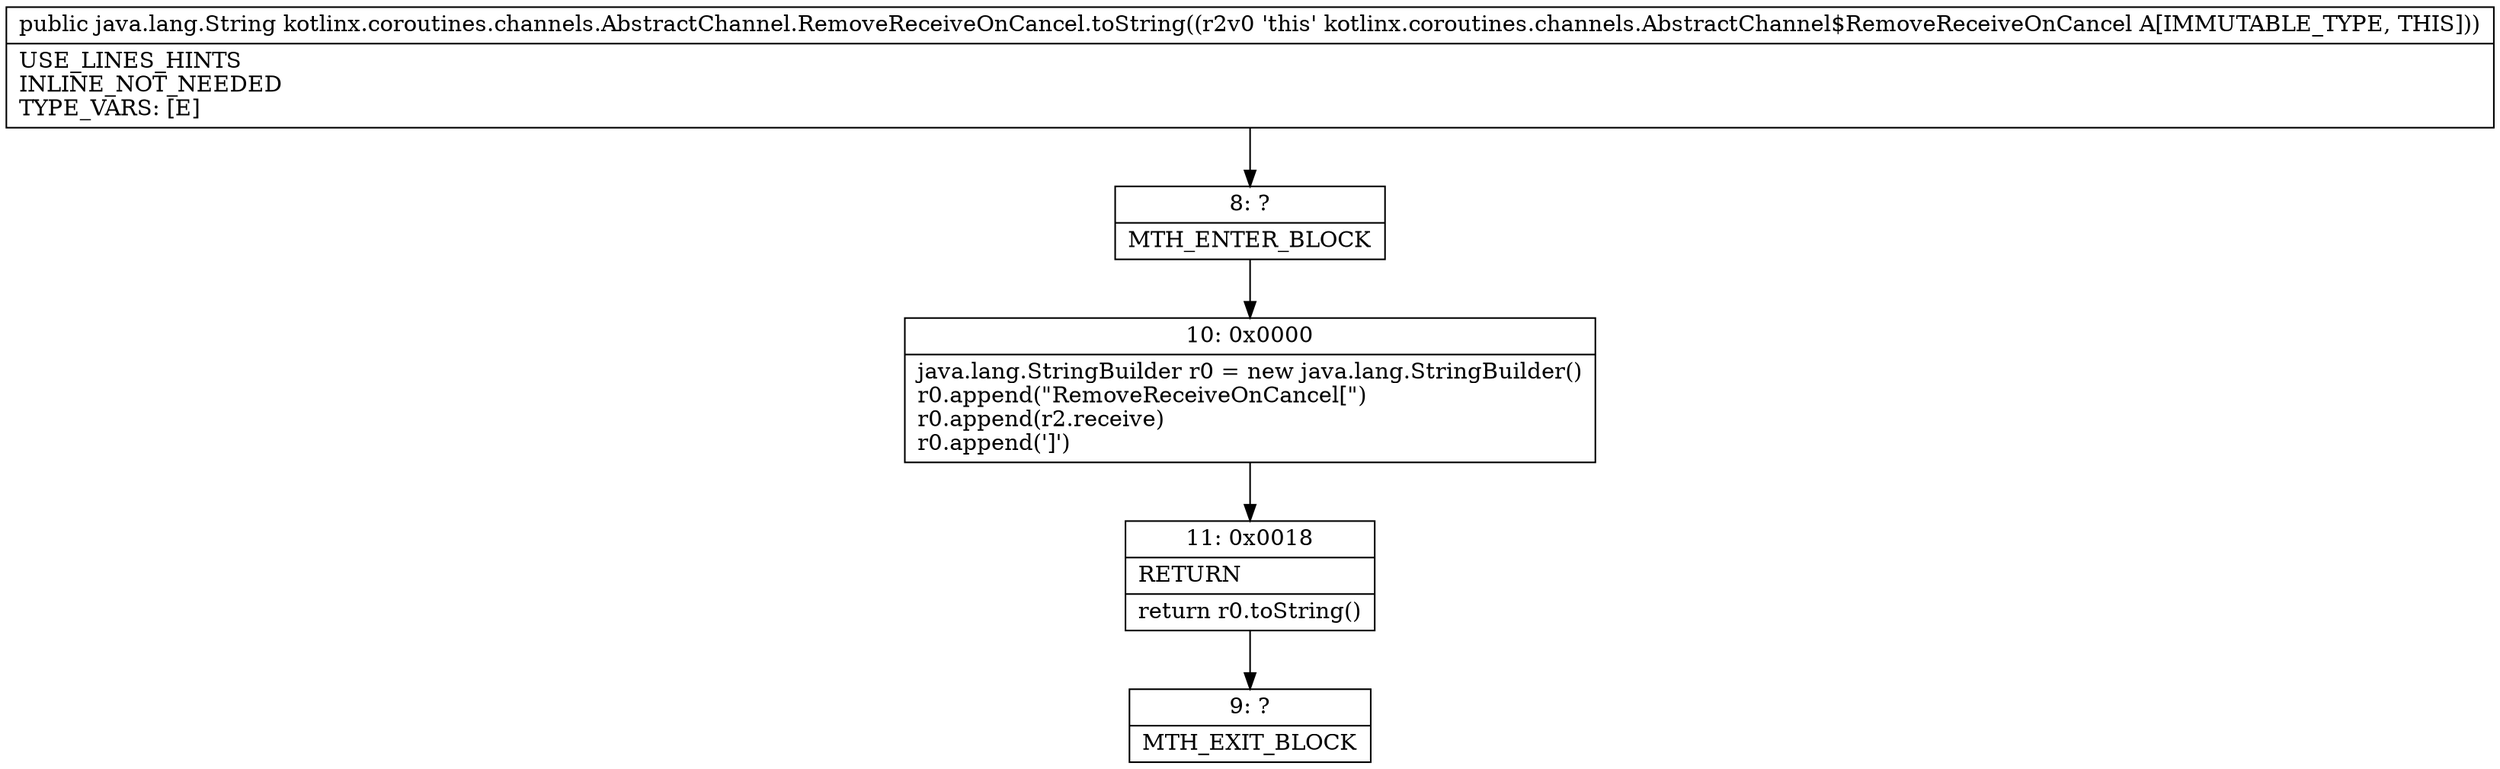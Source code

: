 digraph "CFG forkotlinx.coroutines.channels.AbstractChannel.RemoveReceiveOnCancel.toString()Ljava\/lang\/String;" {
Node_8 [shape=record,label="{8\:\ ?|MTH_ENTER_BLOCK\l}"];
Node_10 [shape=record,label="{10\:\ 0x0000|java.lang.StringBuilder r0 = new java.lang.StringBuilder()\lr0.append(\"RemoveReceiveOnCancel[\")\lr0.append(r2.receive)\lr0.append(']')\l}"];
Node_11 [shape=record,label="{11\:\ 0x0018|RETURN\l|return r0.toString()\l}"];
Node_9 [shape=record,label="{9\:\ ?|MTH_EXIT_BLOCK\l}"];
MethodNode[shape=record,label="{public java.lang.String kotlinx.coroutines.channels.AbstractChannel.RemoveReceiveOnCancel.toString((r2v0 'this' kotlinx.coroutines.channels.AbstractChannel$RemoveReceiveOnCancel A[IMMUTABLE_TYPE, THIS]))  | USE_LINES_HINTS\lINLINE_NOT_NEEDED\lTYPE_VARS: [E]\l}"];
MethodNode -> Node_8;Node_8 -> Node_10;
Node_10 -> Node_11;
Node_11 -> Node_9;
}

